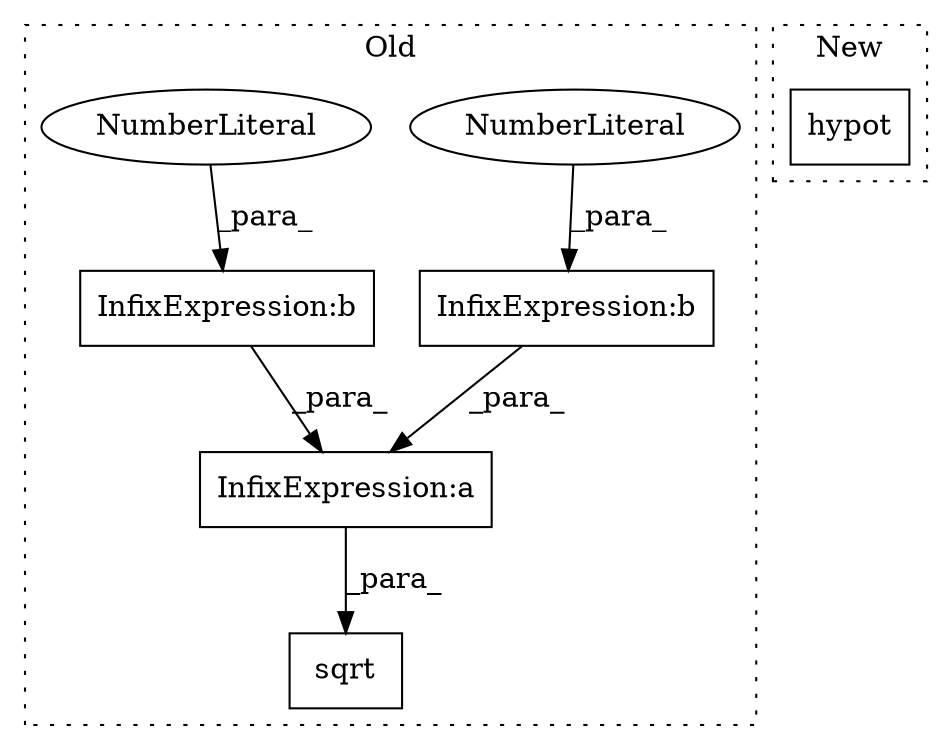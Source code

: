 digraph G {
subgraph cluster0 {
1 [label="sqrt" a="32" s="6397,6419" l="5,1" shape="box"];
3 [label="InfixExpression:a" a="27" s="6409" l="3" shape="box"];
4 [label="InfixExpression:b" a="27" s="6414" l="3" shape="box"];
5 [label="InfixExpression:b" a="27" s="6404" l="3" shape="box"];
6 [label="NumberLiteral" a="34" s="6417" l="1" shape="ellipse"];
7 [label="NumberLiteral" a="34" s="6407" l="1" shape="ellipse"];
label = "Old";
style="dotted";
}
subgraph cluster1 {
2 [label="hypot" a="32" s="6384,6393" l="6,1" shape="box"];
label = "New";
style="dotted";
}
3 -> 1 [label="_para_"];
4 -> 3 [label="_para_"];
5 -> 3 [label="_para_"];
6 -> 4 [label="_para_"];
7 -> 5 [label="_para_"];
}
